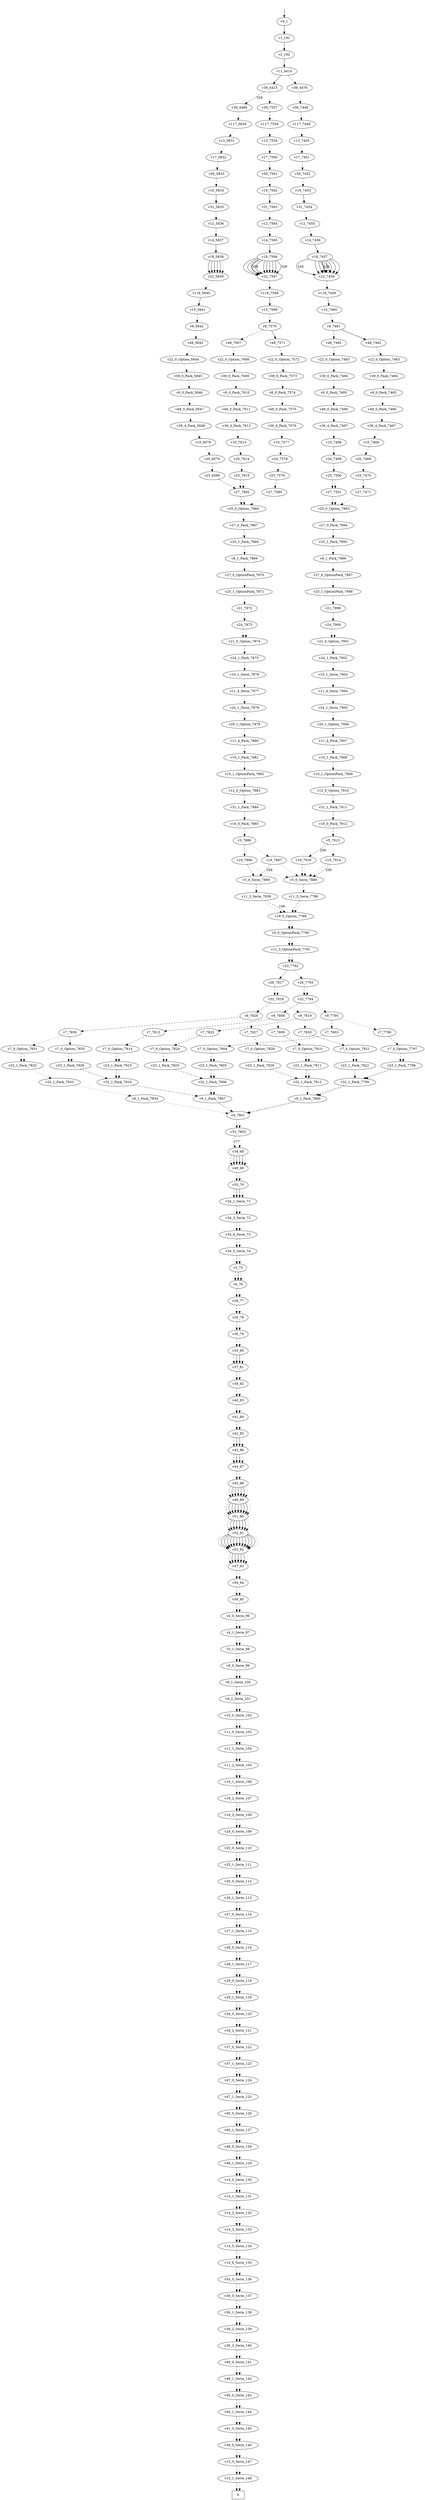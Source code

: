 //SLDDp
// 0 v0 0 1 2 3 4 5 6 7 8 9 10 11 12 13 14 15 16 17 18 19
// 1 v1 0 1 2 3
// 2 v2 0 1 2 3 4 5 6 7 8 9 10 11 12
// 3 v11 0 1 2 3 4
// 4 v36 0 1 2 3 4
// 5 v39 0 -1
// 6 v117 0 1 2
// 7 v13 0 1
// 8 v17 0 1
// 9 v50 0 1 2
// 10 v16 0 1 2 3
// 11 v31 0 1
// 12 v12 0 -1
// 13 v14 0 1 2 3 4 5 6 7
// 14 v18 0 1 2 3 4 5 6 7 8 9 10 11 12 13 14 15 16
// 15 v22 0 -1
// 16 v118 0 1 2 3 4 5 6 7 8 9 10 11 12 13 14 15 16 17 18 19
// 17 v15 0 1
// 18 v8 0 1 2
// 19 v48 0 1
// 20 v22_0_Option 1 -1
// 21 v39_0_Pack 1 -1
// 22 v8_0_Pack 1 -1
// 23 v48_0_Pack 1 -1
// 24 v36_4_Pack 1 -1
// 25 v10 0 1
// 26 v20 0 1 -1
// 27 v25 0 1
// 28 v27 0 1
// 29 v20_0_Option 1 -1
// 30 v27_0_Pack 1 -1
// 31 v25_1_Pack 1 -1
// 32 v8_1_Pack 1 -1
// 33 v27_0_OptionPack 1 -1
// 34 v25_1_OptionPack 1 -1
// 35 v21 0 -1
// 36 v24 0 1
// 37 v21_0_Option 1 -1
// 38 v24_1_Pack 1 -1
// 39 v10_1_Serie 1 -1
// 40 v11_4_Serie 1 -1
// 41 v24_1_Serie 1 -1
// 42 v20_1_Option 1 -1
// 43 v11_4_Pack 1 -1
// 44 v10_1_Pack 1 -1
// 45 v10_1_OptionPack 1 -1
// 46 v12_0_Option 1 -1
// 47 v31_1_Pack 1 -1
// 48 v16_0_Pack 1 -1
// 49 v5 0 1
// 50 v19 0 -1
// 51 v5_0_Serie 1 -1
// 52 v11_3_Serie 1 -1
// 53 v19_0_Option 1 -1
// 54 v5_0_OptionPack 1 -1
// 55 v11_3_OptionPack 1 -1
// 56 v23 0 1
// 57 v26 0 1
// 58 v32 0 1
// 59 v9 0 1
// 60 v7 0 -1
// 61 v7_0_Option 1 -1
// 62 v23_1_Pack 1 -1
// 63 v32_1_Pack 1 -1
// 64 v9_1_Pack 1 -1
// 65 v4 0 1
// 66 v33 0 1
// 67 v34 0 1 2 3 4 5
// 68 v49 0 1
// 69 v55 0 1 2 3
// 70 v34_1_Serie 1 -1
// 71 v34_3_Serie 1 -1
// 72 v34_4_Serie 1 -1
// 73 v34_5_Serie 1 -1
// 74 v3 0 1 2
// 75 v6 0 1
// 76 v28 0 1
// 77 v29 0 1
// 78 v30 0 1
// 79 v35 0 1 2 3
// 80 v37 0 1
// 81 v38 0 1
// 82 v40 0 1
// 83 v41 0 -1
// 84 v42 0 1 2 3
// 85 v43 0 1 2 3
// 86 v44 0 1
// 87 v45 0 1 2 3 4 5 6
// 88 v46 0 1 2 3 4 5 6 7 8
// 89 v51 0 1 2 3 4 5 6 7
// 90 v52 0 1 2 3 4 5 6 7 8 9 10 11 12 13
// 91 v53 0 1 2 3 4 5 6
// 92 v47 0 1
// 93 v54 0 -1
// 94 v56 0 1
// 95 v4_0_Serie 1 -1
// 96 v4_1_Serie 1 -1
// 97 v5_1_Serie 1 -1
// 98 v8_0_Serie 1 -1
// 99 v8_1_Serie 1 -1
// 100 v8_2_Serie 1 -1
// 101 v10_0_Serie 1 -1
// 102 v11_0_Serie 1 -1
// 103 v11_1_Serie 1 -1
// 104 v11_2_Serie 1 -1
// 105 v16_1_Serie 1 -1
// 106 v16_2_Serie 1 -1
// 107 v16_3_Serie 1 -1
// 108 v24_0_Serie 1 -1
// 109 v25_0_Serie 1 -1
// 110 v25_1_Serie 1 -1
// 111 v26_0_Serie 1 -1
// 112 v26_1_Serie 1 -1
// 113 v27_0_Serie 1 -1
// 114 v27_1_Serie 1 -1
// 115 v28_0_Serie 1 -1
// 116 v28_1_Serie 1 -1
// 117 v29_0_Serie 1 -1
// 118 v29_1_Serie 1 -1
// 119 v34_0_Serie 1 -1
// 120 v34_2_Serie 1 -1
// 121 v37_0_Serie 1 -1
// 122 v37_1_Serie 1 -1
// 123 v47_0_Serie 1 -1
// 124 v47_1_Serie 1 -1
// 125 v40_0_Serie 1 -1
// 126 v40_1_Serie 1 -1
// 127 v48_0_Serie 1 -1
// 128 v48_1_Serie 1 -1
// 129 v14_0_Serie 1 -1
// 130 v14_1_Serie 1 -1
// 131 v14_2_Serie 1 -1
// 132 v14_3_Serie 1 -1
// 133 v14_5_Serie 1 -1
// 134 v14_6_Serie 1 -1
// 135 v54_0_Serie 1 -1
// 136 v36_0_Serie 1 -1
// 137 v36_1_Serie 1 -1
// 138 v36_2_Serie 1 -1
// 139 v36_3_Serie 1 -1
// 140 v49_0_Serie 1 -1
// 141 v49_1_Serie 1 -1
// 142 v56_0_Serie 1 -1
// 143 v56_1_Serie 1 -1
// 144 v41_0_Serie 1 -1
// 145 v39_0_Serie 1 -1
// 146 v15_0_Serie 1 -1
// 147 v15_1_Serie 1 -1
digraph b {
nada -> n1 [];
nada [label=" ",shape=plaintext];
n0 [label=0, shape=box];
n1 [label=v0_1];
n1 -> n191 [pos=1];
n191 [label=v1_191];
n191 -> n192 [pos=1];
n192 [label=v2_192];
n192 -> n4414 [pos=3];
n4414 [label=v11_4414];
n4414 -> n4476 [pos=4, style=dashed];
n4414 -> n4415 [pos=3];
n4415 [label=v36_4415];
n4415 -> n4466 [pos=4, label=326, style=dashed];
n4415 -> n7557 [pos=0, style=dotted];
n4476 [label=v36_4476];
n4476 -> n7448 [pos=0, style=dotted];
n7448 [label=v39_7448];
n7448 -> n7449 [pos=1, style=dashed];
n4466 [label=v39_4466];
n4466 -> n5830 [pos=0, style=dotted];
n7557 [label=v39_7557];
n7557 -> n7558 [pos=1, style=dashed];
n7558 [label=v117_7558];
n7558 -> n7559 [pos=0, style=dotted];
n5830 [label=v117_5830];
n5830 -> n5831 [pos=0, style=dotted];
n7449 [label=v117_7449];
n7449 -> n7450 [pos=0, style=dotted];
n7450 [label=v13_7450];
n7450 -> n7451 [pos=0, style=dotted];
n5831 [label=v13_5831];
n5831 -> n5832 [pos=0, style=dotted];
n7559 [label=v13_7559];
n7559 -> n7560 [pos=0, style=dotted];
n7451 [label=v17_7451];
n7451 -> n7452 [pos=1, style=dashed];
n7560 [label=v17_7560];
n7560 -> n7561 [pos=1, style=dashed];
n5832 [label=v17_5832];
n5832 -> n5833 [pos=1, style=dashed];
n7561 [label=v50_7561];
n7561 -> n7562 [pos=2, style=dashed];
n5833 [label=v50_5833];
n5833 -> n5834 [pos=2, style=dashed];
n7452 [label=v50_7452];
n7452 -> n7453 [pos=2, style=dashed];
n5834 [label=v16_5834];
n5834 -> n5835 [pos=1];
n7453 [label=v16_7453];
n7453 -> n7454 [pos=1];
n7562 [label=v16_7562];
n7562 -> n7563 [pos=1];
n5835 [label=v31_5835];
n5835 -> n5836 [pos=0, style=dotted];
n7563 [label=v31_7563];
n7563 -> n7564 [pos=0, style=dotted];
n7454 [label=v31_7454];
n7454 -> n7455 [pos=0, style=dotted];
n7564 [label=v12_7564];
n7564 -> n7565 [pos=1, style=dashed];
n5836 [label=v12_5836];
n5836 -> n5837 [pos=1, style=dashed];
n7455 [label=v12_7455];
n7455 -> n7456 [pos=1, style=dashed];
n7456 [label=v14_7456];
n7456 -> n7457 [pos=3];
n5837 [label=v14_5837];
n5837 -> n5838 [pos=1];
n7565 [label=v14_7565];
n7565 -> n7566 [pos=3];
n7457 [label=v18_7457];
n7457 -> n7458 [pos=14, label=326];
n7457 -> n7458 [pos=13];
n7457 -> n7458 [pos=12];
n7457 -> n7458 [pos=11];
n7457 -> n7458 [pos=10];
n7457 -> n7458 [pos=9];
n7457 -> n7458 [pos=6, label=326];
n7457 -> n7458 [pos=5];
n7457 -> n7458 [pos=4];
n7457 -> n7458 [pos=2];
n7457 -> n7458 [pos=1];
n5838 [label=v18_5838];
n5838 -> n5839 [pos=14];
n5838 -> n5839 [pos=11];
n5838 -> n5839 [pos=9];
n5838 -> n5839 [pos=7];
n5838 -> n5839 [pos=6];
n5838 -> n5839 [pos=0, style=dotted];
n7566 [label=v18_7566];
n7566 -> n7567 [pos=14, label=326];
n7566 -> n7567 [pos=13];
n7566 -> n7567 [pos=12];
n7566 -> n7567 [pos=11];
n7566 -> n7567 [pos=10];
n7566 -> n7567 [pos=9];
n7566 -> n7567 [pos=6, label=326];
n7566 -> n7567 [pos=5];
n7566 -> n7567 [pos=4];
n7566 -> n7567 [pos=2];
n7566 -> n7567 [pos=1];
n7567 [label=v22_7567];
n7567 -> n7568 [pos=1, style=dashed];
n7458 [label=v22_7458];
n7458 -> n7459 [pos=1, style=dashed];
n5839 [label=v22_5839];
n5839 -> n5840 [pos=0, style=dotted];
n7568 [label=v118_7568];
n7568 -> n7569 [pos=1];
n5840 [label=v118_5840];
n5840 -> n5841 [pos=1];
n7459 [label=v118_7459];
n7459 -> n7460 [pos=1];
n5841 [label=v15_5841];
n5841 -> n5842 [pos=1, style=dashed];
n7569 [label=v15_7569];
n7569 -> n7570 [pos=1, style=dashed];
n7460 [label=v15_7460];
n7460 -> n7461 [pos=1, style=dashed];
n5842 [label=v8_5842];
n5842 -> n5843 [pos=0, style=dotted];
n7461 [label=v8_7461];
n7461 -> n7492 [pos=2, style=dashed];
n7461 -> n7462 [pos=1];
n7570 [label=v8_7570];
n7570 -> n7607 [pos=2, style=dashed];
n7570 -> n7571 [pos=1];
n7571 [label=v48_7571];
n7571 -> n7572 [pos=1, style=dashed];
n7492 [label=v48_7492];
n7492 -> n7493 [pos=1, style=dashed];
n5843 [label=v48_5843];
n5843 -> n5844 [pos=0, style=dotted];
n7607 [label=v48_7607];
n7607 -> n7608 [pos=1, style=dashed];
n7462 [label=v48_7462];
n7462 -> n7463 [pos=1, style=dashed];
n7493 [label=v22_0_Option_7493];
n7493 -> n7494 [pos=0, style=dotted];
n5844 [label=v22_0_Option_5844];
n5844 -> n5845 [pos=0, style=dotted];
n7572 [label=v22_0_Option_7572];
n7572 -> n7573 [pos=0, style=dotted];
n7463 [label=v22_0_Option_7463];
n7463 -> n7464 [pos=0, style=dotted];
n7608 [label=v22_0_Option_7608];
n7608 -> n7609 [pos=0, style=dotted];
n7573 [label=v39_0_Pack_7573];
n7573 -> n7574 [pos=0, style=dotted];
n7464 [label=v39_0_Pack_7464];
n7464 -> n7465 [pos=0, style=dotted];
n7609 [label=v39_0_Pack_7609];
n7609 -> n7610 [pos=0, style=dotted];
n7494 [label=v39_0_Pack_7494];
n7494 -> n7495 [pos=0, style=dotted];
n5845 [label=v39_0_Pack_5845];
n5845 -> n5846 [pos=0, style=dotted];
n7495 [label=v8_0_Pack_7495];
n7495 -> n7496 [pos=0, style=dotted];
n7574 [label=v8_0_Pack_7574];
n7574 -> n7575 [pos=0, style=dotted];
n7465 [label=v8_0_Pack_7465];
n7465 -> n7466 [pos=0, style=dotted];
n5846 [label=v8_0_Pack_5846];
n5846 -> n5847 [pos=0, style=dotted];
n7610 [label=v8_0_Pack_7610];
n7610 -> n7611 [pos=0, style=dotted];
n7575 [label=v48_0_Pack_7575];
n7575 -> n7576 [pos=0, style=dotted];
n7466 [label=v48_0_Pack_7466];
n7466 -> n7467 [pos=0, style=dotted];
n5847 [label=v48_0_Pack_5847];
n5847 -> n5848 [pos=0, style=dotted];
n7611 [label=v48_0_Pack_7611];
n7611 -> n7612 [pos=0, style=dotted];
n7496 [label=v48_0_Pack_7496];
n7496 -> n7497 [pos=0, style=dotted];
n7576 [label=v36_4_Pack_7576];
n7576 -> n7577 [pos=0, style=dotted];
n7497 [label=v36_4_Pack_7497];
n7497 -> n7498 [pos=0, style=dotted];
n7467 [label=v36_4_Pack_7467];
n7467 -> n7468 [pos=0, style=dotted];
n5848 [label=v36_4_Pack_5848];
n5848 -> n6078 [pos=0, style=dotted];
n7612 [label=v36_4_Pack_7612];
n7612 -> n7613 [pos=0, style=dotted];
n7577 [label=v10_7577];
n7577 -> n7578 [pos=1, style=dashed];
n7498 [label=v10_7498];
n7498 -> n7499 [pos=1, style=dashed];
n7468 [label=v10_7468];
n7468 -> n7469 [pos=1, style=dashed];
n6078 [label=v10_6078];
n6078 -> n6079 [pos=1, style=dashed];
n7613 [label=v10_7613];
n7613 -> n7614 [pos=1, style=dashed];
n7578 [label=v20_7578];
n7578 -> n7579 [pos=0, style=dotted];
n7499 [label=v20_7499];
n7499 -> n7500 [pos=2, style=dashed];
n7469 [label=v20_7469];
n7469 -> n7470 [pos=0, style=dotted];
n6079 [label=v20_6079];
n6079 -> n6080 [pos=2, style=dashed];
n7614 [label=v20_7614];
n7614 -> n7615 [pos=2, style=dashed];
n7470 [label=v25_7470];
n7470 -> n7471 [pos=1, style=dashed];
n6080 [label=v25_6080];
n6080 -> n7892 [pos=1, style=dashed];
n7615 [label=v25_7615];
n7615 -> n7892 [pos=1, style=dashed];
n7615 -> n7892 [pos=0, style=dotted];
n7500 [label=v25_7500];
n7500 -> n7501 [pos=1, style=dashed];
n7500 -> n7501 [pos=0, style=dotted];
n7579 [label=v25_7579];
n7579 -> n7580 [pos=1, style=dashed];
n7471 [label=v27_7471];
n7471 -> n7893 [pos=0, style=dotted];
n7501 [label=v27_7501];
n7501 -> n7893 [pos=1, style=dashed];
n7501 -> n7893 [pos=0, style=dotted];
n7580 [label=v27_7580];
n7580 -> n7866 [pos=0, style=dotted];
n7892 [label=v27_7892];
n7892 -> n7866 [pos=1, style=dashed];
n7892 -> n7866 [pos=0, style=dotted];
n7893 [label=v20_0_Option_7893];
n7893 -> n7894 [pos=0, style=dotted];
n7866 [label=v20_0_Option_7866];
n7866 -> n7867 [pos=0, style=dotted];
n7894 [label=v27_0_Pack_7894];
n7894 -> n7895 [pos=1, style=dashed];
n7867 [label=v27_0_Pack_7867];
n7867 -> n7868 [pos=1, style=dashed];
n7868 [label=v25_1_Pack_7868];
n7868 -> n7869 [pos=1, style=dashed];
n7895 [label=v25_1_Pack_7895];
n7895 -> n7896 [pos=1, style=dashed];
n7869 [label=v8_1_Pack_7869];
n7869 -> n7870 [pos=0, style=dotted];
n7896 [label=v8_1_Pack_7896];
n7896 -> n7897 [pos=0, style=dotted];
n7870 [label=v27_0_OptionPack_7870];
n7870 -> n7871 [pos=0, style=dotted];
n7897 [label=v27_0_OptionPack_7897];
n7897 -> n7898 [pos=0, style=dotted];
n7871 [label=v25_1_OptionPack_7871];
n7871 -> n7872 [pos=0, style=dotted];
n7898 [label=v25_1_OptionPack_7898];
n7898 -> n7899 [pos=0, style=dotted];
n7872 [label=v21_7872];
n7872 -> n7873 [pos=1, style=dashed];
n7899 [label=v21_7899];
n7899 -> n7900 [pos=1, style=dashed];
n7873 [label=v24_7873];
n7873 -> n7874 [pos=1, style=dashed];
n7873 -> n7874 [pos=0, style=dotted];
n7900 [label=v24_7900];
n7900 -> n7901 [pos=1, style=dashed];
n7900 -> n7901 [pos=0, style=dotted];
n7901 [label=v21_0_Option_7901];
n7901 -> n7902 [pos=1, style=dashed];
n7874 [label=v21_0_Option_7874];
n7874 -> n7875 [pos=1, style=dashed];
n7875 [label=v24_1_Pack_7875];
n7875 -> n7876 [pos=1, style=dashed];
n7902 [label=v24_1_Pack_7902];
n7902 -> n7903 [pos=1, style=dashed];
n7876 [label=v10_1_Serie_7876];
n7876 -> n7877 [pos=0, style=dotted];
n7903 [label=v10_1_Serie_7903];
n7903 -> n7904 [pos=0, style=dotted];
n7877 [label=v11_4_Serie_7877];
n7877 -> n7878 [pos=0, style=dotted];
n7904 [label=v11_4_Serie_7904];
n7904 -> n7905 [pos=0, style=dotted];
n7905 [label=v24_1_Serie_7905];
n7905 -> n7906 [pos=1, style=dashed];
n7878 [label=v24_1_Serie_7878];
n7878 -> n7879 [pos=1, style=dashed];
n7906 [label=v20_1_Option_7906];
n7906 -> n7907 [pos=1, style=dashed];
n7879 [label=v20_1_Option_7879];
n7879 -> n7880 [pos=1, style=dashed];
n7880 [label=v11_4_Pack_7880];
n7880 -> n7881 [pos=1, style=dashed];
n7907 [label=v11_4_Pack_7907];
n7907 -> n7908 [pos=1, style=dashed];
n7881 [label=v10_1_Pack_7881];
n7881 -> n7882 [pos=1, style=dashed];
n7908 [label=v10_1_Pack_7908];
n7908 -> n7909 [pos=1, style=dashed];
n7882 [label=v10_1_OptionPack_7882];
n7882 -> n7883 [pos=1, style=dashed];
n7909 [label=v10_1_OptionPack_7909];
n7909 -> n7910 [pos=1, style=dashed];
n7910 [label=v12_0_Option_7910];
n7910 -> n7911 [pos=1, style=dashed];
n7883 [label=v12_0_Option_7883];
n7883 -> n7884 [pos=1, style=dashed];
n7911 [label=v31_1_Pack_7911];
n7911 -> n7912 [pos=1, style=dashed];
n7884 [label=v31_1_Pack_7884];
n7884 -> n7885 [pos=1, style=dashed];
n7885 [label=v16_0_Pack_7885];
n7885 -> n7886 [pos=1, style=dashed];
n7912 [label=v16_0_Pack_7912];
n7912 -> n7913 [pos=1, style=dashed];
n7886 [label=v5_7886];
n7886 -> n7890 [pos=1, style=dashed];
n7886 -> n7887 [pos=0, style=dotted];
n7913 [label=v5_7913];
n7913 -> n7916 [pos=1, label=256, style=dashed];
n7913 -> n7914 [pos=0, style=dotted];
n7890 [label=v19_7890];
n7890 -> n7889 [pos=1, style=dashed];
n7890 -> n7888 [pos=0, style=dotted];
n7916 [label=v19_7916];
n7916 -> n7888 [pos=1, style=dashed];
n7916 -> n7888 [pos=0, style=dotted];
n7887 [label=v19_7887];
n7887 -> n7889 [pos=1, label=256, style=dashed];
n7887 -> n7888 [pos=0, style=dotted];
n7914 [label=v19_7914];
n7914 -> n7888 [pos=1, label=256, style=dashed];
n7914 -> n7888 [pos=0, style=dotted];
n7889 [label=v5_0_Serie_7889];
n7889 -> n7838 [pos=1, style=dashed];
n7888 [label=v5_0_Serie_7888];
n7888 -> n7788 [pos=1, style=dashed];
n7788 [label=v11_3_Serie_7788];
n7788 -> n7789 [pos=1, style=dashed];
n7788 -> n7789 [pos=0, style=dotted];
n7838 [label=v11_3_Serie_7838];
n7838 -> n7789 [pos=1, label=106, style=dashed];
n7838 -> n7789 [pos=0, style=dotted];
n7789 [label=v19_0_Option_7789];
n7789 -> n7790 [pos=1, style=dashed];
n7789 -> n7790 [pos=0, style=dotted];
n7790 [label=v5_0_OptionPack_7790];
n7790 -> n7791 [pos=1, style=dashed];
n7790 -> n7791 [pos=0, style=dotted];
n7791 [label=v11_3_OptionPack_7791];
n7791 -> n7792 [pos=1, style=dashed];
n7791 -> n7792 [pos=0, style=dotted];
n7792 [label=v23_7792];
n7792 -> n7817 [pos=1, style=dashed];
n7792 -> n7793 [pos=0, style=dotted];
n7793 [label=v26_7793];
n7793 -> n7794 [pos=1, style=dashed];
n7793 -> n7794 [pos=0, style=dotted];
n7817 [label=v26_7817];
n7817 -> n7818 [pos=1, style=dashed];
n7817 -> n7818 [pos=0, style=dotted];
n7818 [label=v32_7818];
n7818 -> n7826 [pos=1, style=dashed];
n7818 -> n7819 [pos=0, style=dotted];
n7794 [label=v32_7794];
n7794 -> n7808 [pos=1, style=dashed];
n7794 -> n7795 [pos=0, style=dotted];
n7795 [label=v9_7795];
n7795 -> n7803 [pos=1, style=dashed];
n7795 -> n7796 [pos=0, style=dotted];
n7826 [label=v9_7826];
n7826 -> n7830 [pos=1, style=dashed];
n7826 -> n7827 [pos=0, style=dotted];
n7819 [label=v9_7819];
n7819 -> n7823 [pos=1, style=dashed];
n7819 -> n7820 [pos=0, style=dotted];
n7808 [label=v9_7808];
n7808 -> n7813 [pos=1, style=dashed];
n7808 -> n7809 [pos=0, style=dotted];
n7803 [label=v7_7803];
n7803 -> n7804 [pos=1, style=dashed];
n7813 [label=v7_7813];
n7813 -> n7814 [pos=1, style=dashed];
n7823 [label=v7_7823];
n7823 -> n7824 [pos=1, style=dashed];
n7796 [label=v7_7796];
n7796 -> n7797 [pos=1, style=dashed];
n7827 [label=v7_7827];
n7827 -> n7828 [pos=1, style=dashed];
n7830 [label=v7_7830];
n7830 -> n7835 [pos=1, style=dashed];
n7830 -> n7831 [pos=0, style=dotted];
n7820 [label=v7_7820];
n7820 -> n7821 [pos=1, style=dashed];
n7809 [label=v7_7809];
n7809 -> n7810 [pos=1, style=dashed];
n7810 [label=v7_0_Option_7810];
n7810 -> n7811 [pos=1, style=dashed];
n7810 -> n7811 [pos=0, style=dotted];
n7804 [label=v7_0_Option_7804];
n7804 -> n7805 [pos=1, style=dashed];
n7804 -> n7805 [pos=0, style=dotted];
n7835 [label=v7_0_Option_7835];
n7835 -> n7836 [pos=1, style=dashed];
n7835 -> n7836 [pos=0, style=dotted];
n7814 [label=v7_0_Option_7814];
n7814 -> n7815 [pos=1, style=dashed];
n7814 -> n7815 [pos=0, style=dotted];
n7824 [label=v7_0_Option_7824];
n7824 -> n7825 [pos=1, style=dashed];
n7824 -> n7825 [pos=0, style=dotted];
n7821 [label=v7_0_Option_7821];
n7821 -> n7822 [pos=1, style=dashed];
n7821 -> n7822 [pos=0, style=dotted];
n7797 [label=v7_0_Option_7797];
n7797 -> n7798 [pos=1, style=dashed];
n7797 -> n7798 [pos=0, style=dotted];
n7831 [label=v7_0_Option_7831];
n7831 -> n7832 [pos=1, style=dashed];
n7831 -> n7832 [pos=0, style=dotted];
n7828 [label=v7_0_Option_7828];
n7828 -> n7829 [pos=1, style=dashed];
n7828 -> n7829 [pos=0, style=dotted];
n7822 [label=v23_1_Pack_7822];
n7822 -> n7799 [pos=1, style=dashed];
n7798 [label=v23_1_Pack_7798];
n7798 -> n7799 [pos=1, style=dashed];
n7798 -> n7799 [pos=0, style=dotted];
n7811 [label=v23_1_Pack_7811];
n7811 -> n7812 [pos=1, style=dashed];
n7811 -> n7812 [pos=0, style=dotted];
n7805 [label=v23_1_Pack_7805];
n7805 -> n7806 [pos=1, style=dashed];
n7805 -> n7806 [pos=0, style=dotted];
n7832 [label=v23_1_Pack_7832];
n7832 -> n7833 [pos=0, style=dotted];
n7829 [label=v23_1_Pack_7829];
n7829 -> n7812 [pos=1, style=dashed];
n7825 [label=v23_1_Pack_7825];
n7825 -> n7806 [pos=1, style=dashed];
n7815 [label=v23_1_Pack_7815];
n7815 -> n7816 [pos=1, style=dashed];
n7815 -> n7816 [pos=0, style=dotted];
n7836 [label=v23_1_Pack_7836];
n7836 -> n7816 [pos=1, style=dashed];
n7799 [label=v32_1_Pack_7799];
n7799 -> n7800 [pos=1, style=dashed];
n7799 -> n7800 [pos=0, style=dotted];
n7806 [label=v32_1_Pack_7806];
n7806 -> n7807 [pos=1, style=dashed];
n7806 -> n7807 [pos=0, style=dotted];
n7812 [label=v32_1_Pack_7812];
n7812 -> n7800 [pos=1, style=dashed];
n7816 [label=v32_1_Pack_7816];
n7816 -> n7807 [pos=1, style=dashed];
n7833 [label=v32_1_Pack_7833];
n7833 -> n7834 [pos=0, style=dotted];
n7807 [label=v9_1_Pack_7807];
n7807 -> n7801 [pos=1, style=dashed];
n7834 [label=v9_1_Pack_7834];
n7834 -> n7801 [pos=0, style=dotted];
n7800 [label=v9_1_Pack_7800];
n7800 -> n7801 [pos=1, style=dashed];
n7800 -> n7801 [pos=0, style=dotted];
n7801 [label=v4_7801];
n7801 -> n7802 [pos=1, style=dashed];
n7801 -> n7802 [pos=0, style=dotted];
n7802 [label=v33_7802];
n7802 -> n68 [pos=1, label=177, style=dashed];
n7802 -> n68 [pos=0, style=dotted];
n68 [label=v34_68];
n68 -> n69 [pos=5, style=dashed];
n68 -> n69 [pos=4];
n68 -> n69 [pos=3];
n68 -> n69 [pos=2];
n68 -> n69 [pos=1];
n68 -> n69 [pos=0, style=dotted];
n69 [label=v49_69];
n69 -> n70 [pos=1, style=dashed];
n69 -> n70 [pos=0, style=dotted];
n70 [label=v55_70];
n70 -> n71 [pos=3, style=dashed];
n70 -> n71 [pos=2];
n70 -> n71 [pos=1];
n70 -> n71 [pos=0, style=dotted];
n71 [label=v34_1_Serie_71];
n71 -> n72 [pos=1, style=dashed];
n71 -> n72 [pos=0, style=dotted];
n72 [label=v34_3_Serie_72];
n72 -> n73 [pos=1, style=dashed];
n72 -> n73 [pos=0, style=dotted];
n73 [label=v34_4_Serie_73];
n73 -> n74 [pos=1, style=dashed];
n73 -> n74 [pos=0, style=dotted];
n74 [label=v34_5_Serie_74];
n74 -> n75 [pos=1, style=dashed];
n74 -> n75 [pos=0, style=dotted];
n75 [label=v3_75];
n75 -> n76 [pos=2, style=dashed];
n75 -> n76 [pos=1];
n75 -> n76 [pos=0, style=dotted];
n76 [label=v6_76];
n76 -> n77 [pos=1, style=dashed];
n76 -> n77 [pos=0, style=dotted];
n77 [label=v28_77];
n77 -> n78 [pos=1, style=dashed];
n77 -> n78 [pos=0, style=dotted];
n78 [label=v29_78];
n78 -> n79 [pos=1, style=dashed];
n78 -> n79 [pos=0, style=dotted];
n79 [label=v30_79];
n79 -> n80 [pos=1, style=dashed];
n79 -> n80 [pos=0, style=dotted];
n80 [label=v35_80];
n80 -> n81 [pos=3, style=dashed];
n80 -> n81 [pos=2];
n80 -> n81 [pos=1];
n80 -> n81 [pos=0, style=dotted];
n81 [label=v37_81];
n81 -> n82 [pos=1, style=dashed];
n81 -> n82 [pos=0, style=dotted];
n82 [label=v38_82];
n82 -> n83 [pos=1, style=dashed];
n82 -> n83 [pos=0, style=dotted];
n83 [label=v40_83];
n83 -> n84 [pos=1, style=dashed];
n83 -> n84 [pos=0, style=dotted];
n84 [label=v41_84];
n84 -> n85 [pos=1, style=dashed];
n84 -> n85 [pos=0, style=dotted];
n85 [label=v42_85];
n85 -> n86 [pos=3, style=dashed];
n85 -> n86 [pos=2];
n85 -> n86 [pos=1];
n85 -> n86 [pos=0, style=dotted];
n86 [label=v43_86];
n86 -> n87 [pos=3, style=dashed];
n86 -> n87 [pos=2];
n86 -> n87 [pos=1];
n86 -> n87 [pos=0, style=dotted];
n87 [label=v44_87];
n87 -> n88 [pos=1, style=dashed];
n87 -> n88 [pos=0, style=dotted];
n88 [label=v45_88];
n88 -> n89 [pos=6, style=dashed];
n88 -> n89 [pos=5];
n88 -> n89 [pos=4];
n88 -> n89 [pos=3];
n88 -> n89 [pos=2];
n88 -> n89 [pos=1];
n88 -> n89 [pos=0, style=dotted];
n89 [label=v46_89];
n89 -> n90 [pos=8, style=dashed];
n89 -> n90 [pos=7];
n89 -> n90 [pos=6];
n89 -> n90 [pos=5];
n89 -> n90 [pos=4];
n89 -> n90 [pos=3];
n89 -> n90 [pos=2];
n89 -> n90 [pos=1];
n89 -> n90 [pos=0, style=dotted];
n90 [label=v51_90];
n90 -> n91 [pos=7, style=dashed];
n90 -> n91 [pos=6];
n90 -> n91 [pos=5];
n90 -> n91 [pos=4];
n90 -> n91 [pos=3];
n90 -> n91 [pos=2];
n90 -> n91 [pos=1];
n90 -> n91 [pos=0, style=dotted];
n91 [label=v52_91];
n91 -> n92 [pos=13, style=dashed];
n91 -> n92 [pos=12];
n91 -> n92 [pos=11];
n91 -> n92 [pos=10];
n91 -> n92 [pos=9];
n91 -> n92 [pos=8];
n91 -> n92 [pos=7];
n91 -> n92 [pos=6];
n91 -> n92 [pos=5];
n91 -> n92 [pos=4];
n91 -> n92 [pos=3];
n91 -> n92 [pos=2];
n91 -> n92 [pos=1];
n91 -> n92 [pos=0, style=dotted];
n92 [label=v53_92];
n92 -> n93 [pos=6, style=dashed];
n92 -> n93 [pos=5];
n92 -> n93 [pos=4];
n92 -> n93 [pos=3];
n92 -> n93 [pos=2];
n92 -> n93 [pos=1];
n92 -> n93 [pos=0, style=dotted];
n93 [label=v47_93];
n93 -> n94 [pos=1, style=dashed];
n93 -> n94 [pos=0, style=dotted];
n94 [label=v54_94];
n94 -> n95 [pos=1, style=dashed];
n94 -> n95 [pos=0, style=dotted];
n95 [label=v56_95];
n95 -> n96 [pos=1, style=dashed];
n95 -> n96 [pos=0, style=dotted];
n96 [label=v4_0_Serie_96];
n96 -> n97 [pos=1, style=dashed];
n96 -> n97 [pos=0, style=dotted];
n97 [label=v4_1_Serie_97];
n97 -> n98 [pos=1, style=dashed];
n97 -> n98 [pos=0, style=dotted];
n98 [label=v5_1_Serie_98];
n98 -> n99 [pos=1, style=dashed];
n98 -> n99 [pos=0, style=dotted];
n99 [label=v8_0_Serie_99];
n99 -> n100 [pos=1, style=dashed];
n99 -> n100 [pos=0, style=dotted];
n100 [label=v8_1_Serie_100];
n100 -> n101 [pos=1, style=dashed];
n100 -> n101 [pos=0, style=dotted];
n101 [label=v8_2_Serie_101];
n101 -> n102 [pos=1, style=dashed];
n101 -> n102 [pos=0, style=dotted];
n102 [label=v10_0_Serie_102];
n102 -> n103 [pos=1, style=dashed];
n102 -> n103 [pos=0, style=dotted];
n103 [label=v11_0_Serie_103];
n103 -> n104 [pos=1, style=dashed];
n103 -> n104 [pos=0, style=dotted];
n104 [label=v11_1_Serie_104];
n104 -> n105 [pos=1, style=dashed];
n104 -> n105 [pos=0, style=dotted];
n105 [label=v11_2_Serie_105];
n105 -> n106 [pos=1, style=dashed];
n105 -> n106 [pos=0, style=dotted];
n106 [label=v16_1_Serie_106];
n106 -> n107 [pos=1, style=dashed];
n106 -> n107 [pos=0, style=dotted];
n107 [label=v16_2_Serie_107];
n107 -> n108 [pos=1, style=dashed];
n107 -> n108 [pos=0, style=dotted];
n108 [label=v16_3_Serie_108];
n108 -> n109 [pos=1, style=dashed];
n108 -> n109 [pos=0, style=dotted];
n109 [label=v24_0_Serie_109];
n109 -> n110 [pos=1, style=dashed];
n109 -> n110 [pos=0, style=dotted];
n110 [label=v25_0_Serie_110];
n110 -> n111 [pos=1, style=dashed];
n110 -> n111 [pos=0, style=dotted];
n111 [label=v25_1_Serie_111];
n111 -> n112 [pos=1, style=dashed];
n111 -> n112 [pos=0, style=dotted];
n112 [label=v26_0_Serie_112];
n112 -> n113 [pos=1, style=dashed];
n112 -> n113 [pos=0, style=dotted];
n113 [label=v26_1_Serie_113];
n113 -> n114 [pos=1, style=dashed];
n113 -> n114 [pos=0, style=dotted];
n114 [label=v27_0_Serie_114];
n114 -> n115 [pos=1, style=dashed];
n114 -> n115 [pos=0, style=dotted];
n115 [label=v27_1_Serie_115];
n115 -> n116 [pos=1, style=dashed];
n115 -> n116 [pos=0, style=dotted];
n116 [label=v28_0_Serie_116];
n116 -> n117 [pos=1, style=dashed];
n116 -> n117 [pos=0, style=dotted];
n117 [label=v28_1_Serie_117];
n117 -> n118 [pos=1, style=dashed];
n117 -> n118 [pos=0, style=dotted];
n118 [label=v29_0_Serie_118];
n118 -> n119 [pos=1, style=dashed];
n118 -> n119 [pos=0, style=dotted];
n119 [label=v29_1_Serie_119];
n119 -> n120 [pos=1, style=dashed];
n119 -> n120 [pos=0, style=dotted];
n120 [label=v34_0_Serie_120];
n120 -> n121 [pos=1, style=dashed];
n120 -> n121 [pos=0, style=dotted];
n121 [label=v34_2_Serie_121];
n121 -> n122 [pos=1, style=dashed];
n121 -> n122 [pos=0, style=dotted];
n122 [label=v37_0_Serie_122];
n122 -> n123 [pos=1, style=dashed];
n122 -> n123 [pos=0, style=dotted];
n123 [label=v37_1_Serie_123];
n123 -> n124 [pos=1, style=dashed];
n123 -> n124 [pos=0, style=dotted];
n124 [label=v47_0_Serie_124];
n124 -> n125 [pos=1, style=dashed];
n124 -> n125 [pos=0, style=dotted];
n125 [label=v47_1_Serie_125];
n125 -> n126 [pos=1, style=dashed];
n125 -> n126 [pos=0, style=dotted];
n126 [label=v40_0_Serie_126];
n126 -> n127 [pos=1, style=dashed];
n126 -> n127 [pos=0, style=dotted];
n127 [label=v40_1_Serie_127];
n127 -> n128 [pos=1, style=dashed];
n127 -> n128 [pos=0, style=dotted];
n128 [label=v48_0_Serie_128];
n128 -> n129 [pos=1, style=dashed];
n128 -> n129 [pos=0, style=dotted];
n129 [label=v48_1_Serie_129];
n129 -> n130 [pos=1, style=dashed];
n129 -> n130 [pos=0, style=dotted];
n130 [label=v14_0_Serie_130];
n130 -> n131 [pos=1, style=dashed];
n130 -> n131 [pos=0, style=dotted];
n131 [label=v14_1_Serie_131];
n131 -> n132 [pos=1, style=dashed];
n131 -> n132 [pos=0, style=dotted];
n132 [label=v14_2_Serie_132];
n132 -> n133 [pos=1, style=dashed];
n132 -> n133 [pos=0, style=dotted];
n133 [label=v14_3_Serie_133];
n133 -> n134 [pos=1, style=dashed];
n133 -> n134 [pos=0, style=dotted];
n134 [label=v14_5_Serie_134];
n134 -> n135 [pos=1, style=dashed];
n134 -> n135 [pos=0, style=dotted];
n135 [label=v14_6_Serie_135];
n135 -> n136 [pos=1, style=dashed];
n135 -> n136 [pos=0, style=dotted];
n136 [label=v54_0_Serie_136];
n136 -> n137 [pos=1, style=dashed];
n136 -> n137 [pos=0, style=dotted];
n137 [label=v36_0_Serie_137];
n137 -> n138 [pos=1, style=dashed];
n137 -> n138 [pos=0, style=dotted];
n138 [label=v36_1_Serie_138];
n138 -> n139 [pos=1, style=dashed];
n138 -> n139 [pos=0, style=dotted];
n139 [label=v36_2_Serie_139];
n139 -> n140 [pos=1, style=dashed];
n139 -> n140 [pos=0, style=dotted];
n140 [label=v36_3_Serie_140];
n140 -> n141 [pos=1, style=dashed];
n140 -> n141 [pos=0, style=dotted];
n141 [label=v49_0_Serie_141];
n141 -> n142 [pos=1, style=dashed];
n141 -> n142 [pos=0, style=dotted];
n142 [label=v49_1_Serie_142];
n142 -> n143 [pos=1, style=dashed];
n142 -> n143 [pos=0, style=dotted];
n143 [label=v56_0_Serie_143];
n143 -> n144 [pos=1, style=dashed];
n143 -> n144 [pos=0, style=dotted];
n144 [label=v56_1_Serie_144];
n144 -> n145 [pos=1, style=dashed];
n144 -> n145 [pos=0, style=dotted];
n145 [label=v41_0_Serie_145];
n145 -> n146 [pos=1, style=dashed];
n145 -> n146 [pos=0, style=dotted];
n146 [label=v39_0_Serie_146];
n146 -> n147 [pos=1, style=dashed];
n146 -> n147 [pos=0, style=dotted];
n147 [label=v15_0_Serie_147];
n147 -> n148 [pos=1, style=dashed];
n147 -> n148 [pos=0, style=dotted];
n148 [label=v15_1_Serie_148];
n148 -> n0 [pos=1, style=dashed];
n148 -> n0 [pos=0, style=dotted];
}
